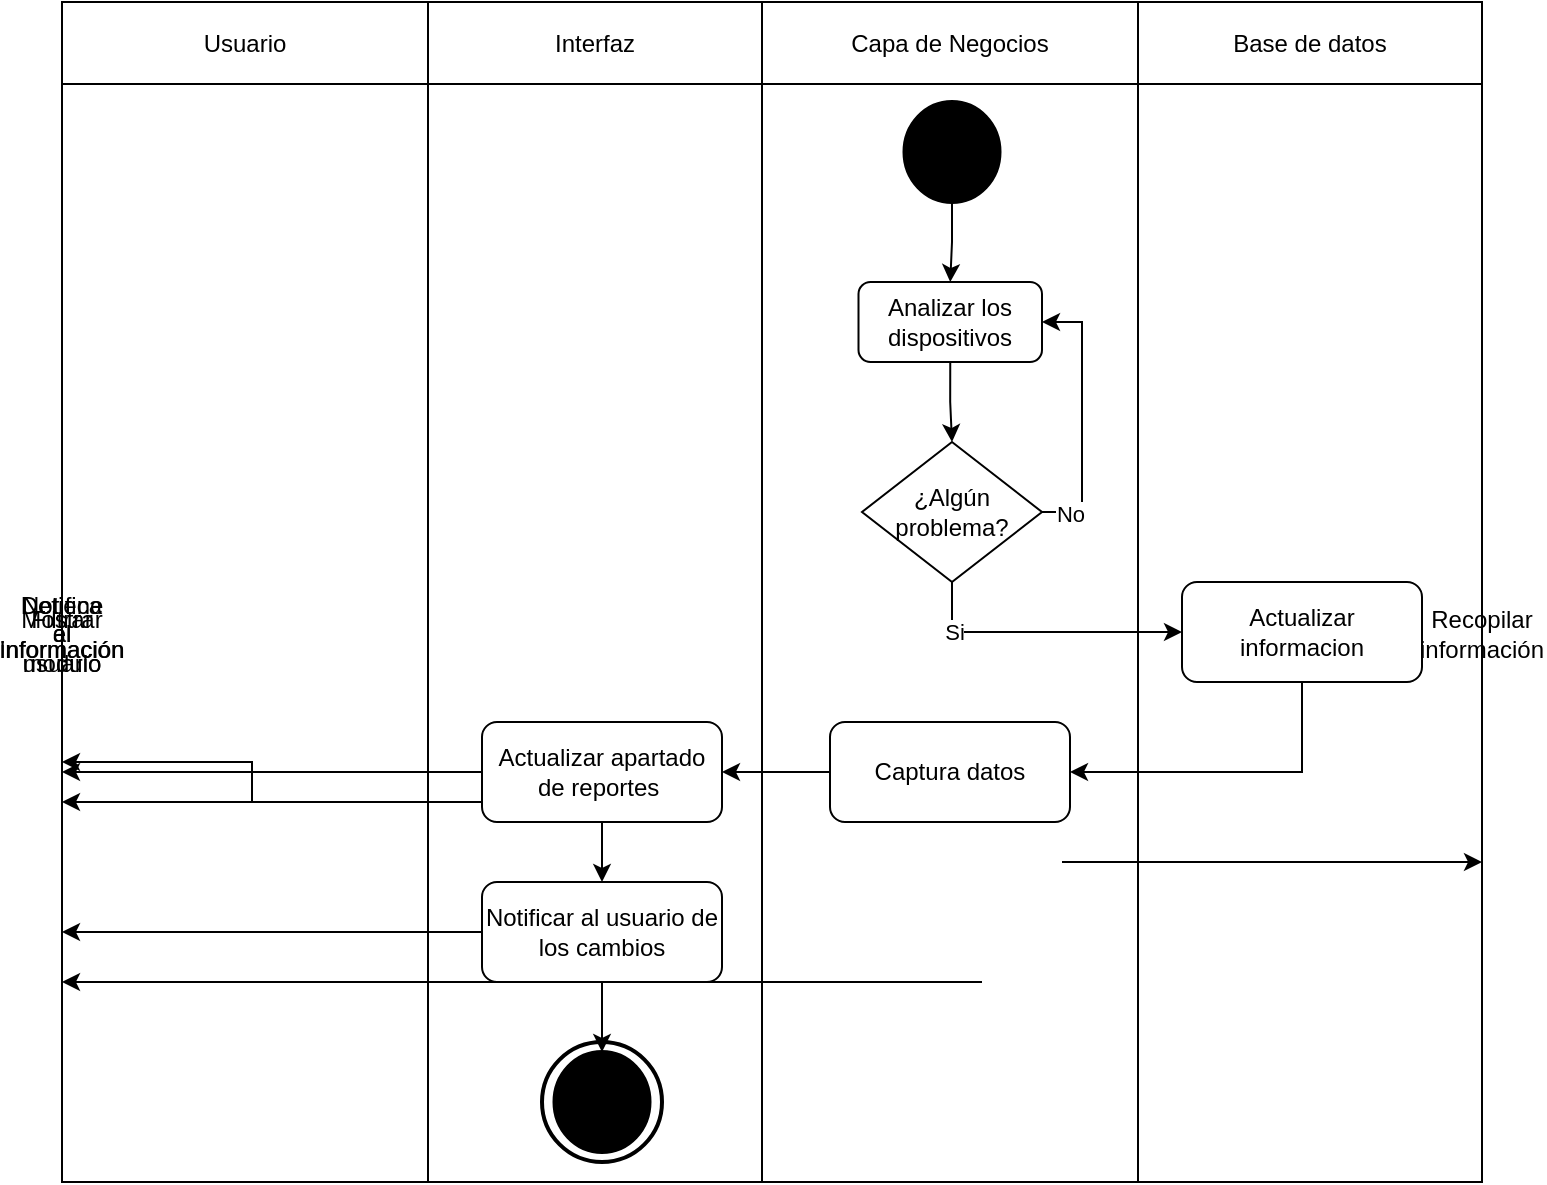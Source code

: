 <mxfile version="24.7.14">
  <diagram name="Página-1" id="bamVa_0NoXlc-tf__FN4">
    <mxGraphModel grid="1" page="1" gridSize="10" guides="1" tooltips="1" connect="1" arrows="1" fold="1" pageScale="1" pageWidth="827" pageHeight="1169" math="0" shadow="0">
      <root>
        <mxCell id="0" />
        <mxCell id="1" parent="0" />
        <mxCell id="87OqCBBtjAjnsFlcotj2-33" value="" style="shape=table;startSize=0;container=1;collapsible=0;childLayout=tableLayout;" vertex="1" parent="1">
          <mxGeometry x="30" y="50" width="710" height="590" as="geometry" />
        </mxCell>
        <mxCell id="87OqCBBtjAjnsFlcotj2-34" value="" style="shape=tableRow;horizontal=0;startSize=0;swimlaneHead=0;swimlaneBody=0;strokeColor=inherit;top=0;left=0;bottom=0;right=0;collapsible=0;dropTarget=0;fillColor=none;points=[[0,0.5],[1,0.5]];portConstraint=eastwest;" vertex="1" parent="87OqCBBtjAjnsFlcotj2-33">
          <mxGeometry width="710" height="41" as="geometry" />
        </mxCell>
        <mxCell id="87OqCBBtjAjnsFlcotj2-35" value="Usuario" style="shape=partialRectangle;html=1;whiteSpace=wrap;connectable=0;strokeColor=inherit;overflow=hidden;fillColor=none;top=0;left=0;bottom=0;right=0;pointerEvents=1;" vertex="1" parent="87OqCBBtjAjnsFlcotj2-34">
          <mxGeometry width="183" height="41" as="geometry">
            <mxRectangle width="183" height="41" as="alternateBounds" />
          </mxGeometry>
        </mxCell>
        <mxCell id="87OqCBBtjAjnsFlcotj2-36" value="Interfaz" style="shape=partialRectangle;html=1;whiteSpace=wrap;connectable=0;strokeColor=inherit;overflow=hidden;fillColor=none;top=0;left=0;bottom=0;right=0;pointerEvents=1;" vertex="1" parent="87OqCBBtjAjnsFlcotj2-34">
          <mxGeometry x="183" width="167" height="41" as="geometry">
            <mxRectangle width="167" height="41" as="alternateBounds" />
          </mxGeometry>
        </mxCell>
        <mxCell id="87OqCBBtjAjnsFlcotj2-37" value="Capa de Negocios" style="shape=partialRectangle;html=1;whiteSpace=wrap;connectable=0;strokeColor=inherit;overflow=hidden;fillColor=none;top=0;left=0;bottom=0;right=0;pointerEvents=1;" vertex="1" parent="87OqCBBtjAjnsFlcotj2-34">
          <mxGeometry x="350" width="188" height="41" as="geometry">
            <mxRectangle width="188" height="41" as="alternateBounds" />
          </mxGeometry>
        </mxCell>
        <mxCell id="87OqCBBtjAjnsFlcotj2-38" value="Base de datos" style="shape=partialRectangle;html=1;whiteSpace=wrap;connectable=0;strokeColor=inherit;overflow=hidden;fillColor=none;top=0;left=0;bottom=0;right=0;pointerEvents=1;" vertex="1" parent="87OqCBBtjAjnsFlcotj2-34">
          <mxGeometry x="538" width="172" height="41" as="geometry">
            <mxRectangle width="172" height="41" as="alternateBounds" />
          </mxGeometry>
        </mxCell>
        <mxCell id="87OqCBBtjAjnsFlcotj2-39" value="" style="shape=tableRow;horizontal=0;startSize=0;swimlaneHead=0;swimlaneBody=0;strokeColor=inherit;top=0;left=0;bottom=0;right=0;collapsible=0;dropTarget=0;fillColor=none;points=[[0,0.5],[1,0.5]];portConstraint=eastwest;" vertex="1" parent="87OqCBBtjAjnsFlcotj2-33">
          <mxGeometry y="41" width="710" height="549" as="geometry" />
        </mxCell>
        <mxCell id="87OqCBBtjAjnsFlcotj2-40" value="" style="shape=partialRectangle;html=1;whiteSpace=wrap;connectable=0;strokeColor=inherit;overflow=hidden;fillColor=none;top=0;left=0;bottom=0;right=0;pointerEvents=1;" vertex="1" parent="87OqCBBtjAjnsFlcotj2-39">
          <mxGeometry width="183" height="549" as="geometry">
            <mxRectangle width="183" height="549" as="alternateBounds" />
          </mxGeometry>
        </mxCell>
        <mxCell id="87OqCBBtjAjnsFlcotj2-41" value="" style="shape=partialRectangle;html=1;whiteSpace=wrap;connectable=0;strokeColor=inherit;overflow=hidden;fillColor=none;top=0;left=0;bottom=0;right=0;pointerEvents=1;" vertex="1" parent="87OqCBBtjAjnsFlcotj2-39">
          <mxGeometry x="183" width="167" height="549" as="geometry">
            <mxRectangle width="167" height="549" as="alternateBounds" />
          </mxGeometry>
        </mxCell>
        <mxCell id="87OqCBBtjAjnsFlcotj2-42" value="" style="shape=partialRectangle;html=1;whiteSpace=wrap;connectable=0;strokeColor=inherit;overflow=hidden;fillColor=none;top=0;left=0;bottom=0;right=0;pointerEvents=1;" vertex="1" parent="87OqCBBtjAjnsFlcotj2-39">
          <mxGeometry x="350" width="188" height="549" as="geometry">
            <mxRectangle width="188" height="549" as="alternateBounds" />
          </mxGeometry>
        </mxCell>
        <mxCell id="87OqCBBtjAjnsFlcotj2-43" value="" style="shape=partialRectangle;html=1;whiteSpace=wrap;connectable=0;strokeColor=inherit;overflow=hidden;fillColor=none;top=0;left=0;bottom=0;right=0;pointerEvents=1;" vertex="1" parent="87OqCBBtjAjnsFlcotj2-39">
          <mxGeometry x="538" width="172" height="549" as="geometry">
            <mxRectangle width="172" height="549" as="alternateBounds" />
          </mxGeometry>
        </mxCell>
        <mxCell id="87OqCBBtjAjnsFlcotj2-67" value="Recopilar información" style="rounded=1;whiteSpace=wrap;html=1;" vertex="1" parent="87OqCBBtjAjnsFlcotj2-39">
          <mxGeometry x="710" height="549" as="geometry">
            <mxRectangle width="NaN" height="549" as="alternateBounds" />
          </mxGeometry>
        </mxCell>
        <mxCell id="87OqCBBtjAjnsFlcotj2-71" value="Mostrar información" style="rounded=1;whiteSpace=wrap;html=1;" vertex="1" parent="87OqCBBtjAjnsFlcotj2-39">
          <mxGeometry height="549" as="geometry">
            <mxRectangle width="NaN" height="549" as="alternateBounds" />
          </mxGeometry>
        </mxCell>
        <mxCell id="87OqCBBtjAjnsFlcotj2-75" value="Filtrar Información" style="rounded=1;whiteSpace=wrap;html=1;" vertex="1" parent="87OqCBBtjAjnsFlcotj2-39">
          <mxGeometry height="549" as="geometry">
            <mxRectangle width="NaN" height="549" as="alternateBounds" />
          </mxGeometry>
        </mxCell>
        <mxCell id="87OqCBBtjAjnsFlcotj2-80" value="" style="rhombus;whiteSpace=wrap;html=1;rounded=1;" vertex="1" parent="87OqCBBtjAjnsFlcotj2-39">
          <mxGeometry height="549" as="geometry">
            <mxRectangle width="NaN" height="549" as="alternateBounds" />
          </mxGeometry>
        </mxCell>
        <mxCell id="MqVedQMIPtXj0oAbWhY8-12" value="Detiene el modulo" style="rounded=1;whiteSpace=wrap;html=1;" vertex="1" parent="87OqCBBtjAjnsFlcotj2-39">
          <mxGeometry height="549" as="geometry">
            <mxRectangle width="NaN" height="549" as="alternateBounds" />
          </mxGeometry>
        </mxCell>
        <mxCell id="MqVedQMIPtXj0oAbWhY8-16" value="Notifica al usuario" style="rounded=1;whiteSpace=wrap;html=1;" vertex="1" parent="87OqCBBtjAjnsFlcotj2-39">
          <mxGeometry height="549" as="geometry">
            <mxRectangle width="NaN" height="549" as="alternateBounds" />
          </mxGeometry>
        </mxCell>
        <mxCell id="MqVedQMIPtXj0oAbWhY8-2" style="edgeStyle=orthogonalEdgeStyle;rounded=0;orthogonalLoop=1;jettySize=auto;html=1;exitX=0.5;exitY=1;exitDx=0;exitDy=0;entryX=0.5;entryY=0;entryDx=0;entryDy=0;" edge="1" parent="1" source="87OqCBBtjAjnsFlcotj2-47" target="87OqCBBtjAjnsFlcotj2-53">
          <mxGeometry relative="1" as="geometry" />
        </mxCell>
        <mxCell id="87OqCBBtjAjnsFlcotj2-47" value="Analizar los dispositivos" style="rounded=1;whiteSpace=wrap;html=1;" vertex="1" parent="1">
          <mxGeometry x="428.25" y="190" width="91.75" height="40" as="geometry" />
        </mxCell>
        <mxCell id="oOjcf_St9Awd4HZEvx-g-1" style="edgeStyle=orthogonalEdgeStyle;rounded=0;orthogonalLoop=1;jettySize=auto;html=1;exitX=0.5;exitY=1;exitDx=0;exitDy=0;entryX=1;entryY=0.5;entryDx=0;entryDy=0;" edge="1" parent="1" source="87OqCBBtjAjnsFlcotj2-49" target="MqVedQMIPtXj0oAbWhY8-24">
          <mxGeometry relative="1" as="geometry" />
        </mxCell>
        <mxCell id="87OqCBBtjAjnsFlcotj2-49" value="Actualizar informacion" style="rounded=1;whiteSpace=wrap;html=1;" vertex="1" parent="1">
          <mxGeometry x="590" y="340" width="120" height="50" as="geometry" />
        </mxCell>
        <mxCell id="MqVedQMIPtXj0oAbWhY8-3" style="edgeStyle=orthogonalEdgeStyle;rounded=0;orthogonalLoop=1;jettySize=auto;html=1;exitX=1;exitY=0.5;exitDx=0;exitDy=0;entryX=1;entryY=0.5;entryDx=0;entryDy=0;" edge="1" parent="1" source="87OqCBBtjAjnsFlcotj2-53" target="87OqCBBtjAjnsFlcotj2-47">
          <mxGeometry relative="1" as="geometry" />
        </mxCell>
        <mxCell id="MqVedQMIPtXj0oAbWhY8-23" value="No" style="edgeLabel;html=1;align=center;verticalAlign=middle;resizable=0;points=[];" vertex="1" connectable="0" parent="MqVedQMIPtXj0oAbWhY8-3">
          <mxGeometry x="-0.802" y="-1" relative="1" as="geometry">
            <mxPoint as="offset" />
          </mxGeometry>
        </mxCell>
        <mxCell id="MqVedQMIPtXj0oAbWhY8-5" style="edgeStyle=orthogonalEdgeStyle;rounded=0;orthogonalLoop=1;jettySize=auto;html=1;exitX=0.5;exitY=1;exitDx=0;exitDy=0;" edge="1" parent="1" source="87OqCBBtjAjnsFlcotj2-53" target="87OqCBBtjAjnsFlcotj2-49">
          <mxGeometry relative="1" as="geometry" />
        </mxCell>
        <mxCell id="MqVedQMIPtXj0oAbWhY8-6" value="Si" style="edgeLabel;html=1;align=center;verticalAlign=middle;resizable=0;points=[];" vertex="1" connectable="0" parent="MqVedQMIPtXj0oAbWhY8-5">
          <mxGeometry x="-0.635" y="1" relative="1" as="geometry">
            <mxPoint y="1" as="offset" />
          </mxGeometry>
        </mxCell>
        <mxCell id="87OqCBBtjAjnsFlcotj2-53" value="¿Algún problema?" style="rhombus;whiteSpace=wrap;html=1;" vertex="1" parent="1">
          <mxGeometry x="430" y="270" width="90" height="70" as="geometry" />
        </mxCell>
        <mxCell id="87OqCBBtjAjnsFlcotj2-68" value="" style="edgeStyle=orthogonalEdgeStyle;rounded=0;orthogonalLoop=1;jettySize=auto;html=1;" edge="1" parent="1" target="87OqCBBtjAjnsFlcotj2-67">
          <mxGeometry relative="1" as="geometry">
            <mxPoint x="530" y="480" as="sourcePoint" />
          </mxGeometry>
        </mxCell>
        <mxCell id="87OqCBBtjAjnsFlcotj2-72" value="" style="edgeStyle=orthogonalEdgeStyle;rounded=0;orthogonalLoop=1;jettySize=auto;html=1;" edge="1" parent="1" target="87OqCBBtjAjnsFlcotj2-71">
          <mxGeometry relative="1" as="geometry">
            <mxPoint x="300" y="450" as="sourcePoint" />
          </mxGeometry>
        </mxCell>
        <mxCell id="87OqCBBtjAjnsFlcotj2-76" value="" style="edgeStyle=orthogonalEdgeStyle;rounded=0;orthogonalLoop=1;jettySize=auto;html=1;" edge="1" parent="1" target="87OqCBBtjAjnsFlcotj2-75">
          <mxGeometry relative="1" as="geometry">
            <mxPoint x="125" y="450" as="sourcePoint" />
            <Array as="points">
              <mxPoint x="125" y="430" />
            </Array>
          </mxGeometry>
        </mxCell>
        <mxCell id="87OqCBBtjAjnsFlcotj2-81" value="" style="edgeStyle=orthogonalEdgeStyle;rounded=0;orthogonalLoop=1;jettySize=auto;html=1;" edge="1" parent="1" source="oOjcf_St9Awd4HZEvx-g-3" target="87OqCBBtjAjnsFlcotj2-80">
          <mxGeometry relative="1" as="geometry">
            <mxPoint x="300" y="530" as="sourcePoint" />
            <Array as="points">
              <mxPoint x="300" y="510" />
              <mxPoint x="301" y="510" />
            </Array>
          </mxGeometry>
        </mxCell>
        <mxCell id="MqVedQMIPtXj0oAbWhY8-1" style="edgeStyle=orthogonalEdgeStyle;rounded=0;orthogonalLoop=1;jettySize=auto;html=1;exitX=0.5;exitY=1;exitDx=0;exitDy=0;exitPerimeter=0;entryX=0.5;entryY=0;entryDx=0;entryDy=0;" edge="1" parent="1" source="87OqCBBtjAjnsFlcotj2-95" target="87OqCBBtjAjnsFlcotj2-47">
          <mxGeometry relative="1" as="geometry" />
        </mxCell>
        <mxCell id="87OqCBBtjAjnsFlcotj2-95" value="" style="strokeWidth=2;html=1;shape=mxgraph.flowchart.start_2;whiteSpace=wrap;fillColor=#000000;" vertex="1" parent="1">
          <mxGeometry x="451.25" y="100" width="47.5" height="50" as="geometry" />
        </mxCell>
        <mxCell id="87OqCBBtjAjnsFlcotj2-106" value="" style="strokeWidth=2;html=1;shape=mxgraph.flowchart.start_2;whiteSpace=wrap;" vertex="1" parent="1">
          <mxGeometry x="270" y="570" width="60" height="60" as="geometry" />
        </mxCell>
        <mxCell id="87OqCBBtjAjnsFlcotj2-108" value="" style="strokeWidth=2;html=1;shape=mxgraph.flowchart.start_2;whiteSpace=wrap;fillColor=#000000;" vertex="1" parent="1">
          <mxGeometry x="276.25" y="575" width="47.5" height="50" as="geometry" />
        </mxCell>
        <mxCell id="MqVedQMIPtXj0oAbWhY8-13" value="" style="edgeStyle=orthogonalEdgeStyle;rounded=0;orthogonalLoop=1;jettySize=auto;html=1;" edge="1" parent="1" target="MqVedQMIPtXj0oAbWhY8-12">
          <mxGeometry relative="1" as="geometry">
            <mxPoint x="490" y="540" as="sourcePoint" />
          </mxGeometry>
        </mxCell>
        <mxCell id="MqVedQMIPtXj0oAbWhY8-17" value="" style="edgeStyle=orthogonalEdgeStyle;rounded=0;orthogonalLoop=1;jettySize=auto;html=1;" edge="1" parent="1" source="MqVedQMIPtXj0oAbWhY8-14" target="MqVedQMIPtXj0oAbWhY8-16">
          <mxGeometry relative="1" as="geometry" />
        </mxCell>
        <mxCell id="oOjcf_St9Awd4HZEvx-g-5" style="edgeStyle=orthogonalEdgeStyle;rounded=0;orthogonalLoop=1;jettySize=auto;html=1;exitX=0.5;exitY=1;exitDx=0;exitDy=0;" edge="1" parent="1" source="MqVedQMIPtXj0oAbWhY8-14" target="oOjcf_St9Awd4HZEvx-g-3">
          <mxGeometry relative="1" as="geometry" />
        </mxCell>
        <mxCell id="MqVedQMIPtXj0oAbWhY8-14" value="Actualizar apartado de reportes&amp;nbsp;" style="rounded=1;whiteSpace=wrap;html=1;" vertex="1" parent="1">
          <mxGeometry x="240" y="410" width="120" height="50" as="geometry" />
        </mxCell>
        <mxCell id="oOjcf_St9Awd4HZEvx-g-2" style="edgeStyle=orthogonalEdgeStyle;rounded=0;orthogonalLoop=1;jettySize=auto;html=1;exitX=0;exitY=0.5;exitDx=0;exitDy=0;" edge="1" parent="1" source="MqVedQMIPtXj0oAbWhY8-24" target="MqVedQMIPtXj0oAbWhY8-14">
          <mxGeometry relative="1" as="geometry" />
        </mxCell>
        <mxCell id="MqVedQMIPtXj0oAbWhY8-24" value="Captura datos" style="rounded=1;whiteSpace=wrap;html=1;" vertex="1" parent="1">
          <mxGeometry x="414" y="410" width="120" height="50" as="geometry" />
        </mxCell>
        <mxCell id="oOjcf_St9Awd4HZEvx-g-4" value="" style="edgeStyle=orthogonalEdgeStyle;rounded=0;orthogonalLoop=1;jettySize=auto;html=1;" edge="1" parent="1" target="oOjcf_St9Awd4HZEvx-g-3">
          <mxGeometry relative="1" as="geometry">
            <mxPoint x="300" y="530" as="sourcePoint" />
            <mxPoint y="366" as="targetPoint" />
            <Array as="points" />
          </mxGeometry>
        </mxCell>
        <mxCell id="oOjcf_St9Awd4HZEvx-g-3" value="Notificar al usuario de los cambios" style="rounded=1;whiteSpace=wrap;html=1;" vertex="1" parent="1">
          <mxGeometry x="240" y="490" width="120" height="50" as="geometry" />
        </mxCell>
        <mxCell id="oOjcf_St9Awd4HZEvx-g-6" style="edgeStyle=orthogonalEdgeStyle;rounded=0;orthogonalLoop=1;jettySize=auto;html=1;exitX=0.5;exitY=1;exitDx=0;exitDy=0;entryX=0.5;entryY=0;entryDx=0;entryDy=0;entryPerimeter=0;" edge="1" parent="1" source="oOjcf_St9Awd4HZEvx-g-3" target="87OqCBBtjAjnsFlcotj2-108">
          <mxGeometry relative="1" as="geometry" />
        </mxCell>
      </root>
    </mxGraphModel>
  </diagram>
</mxfile>
